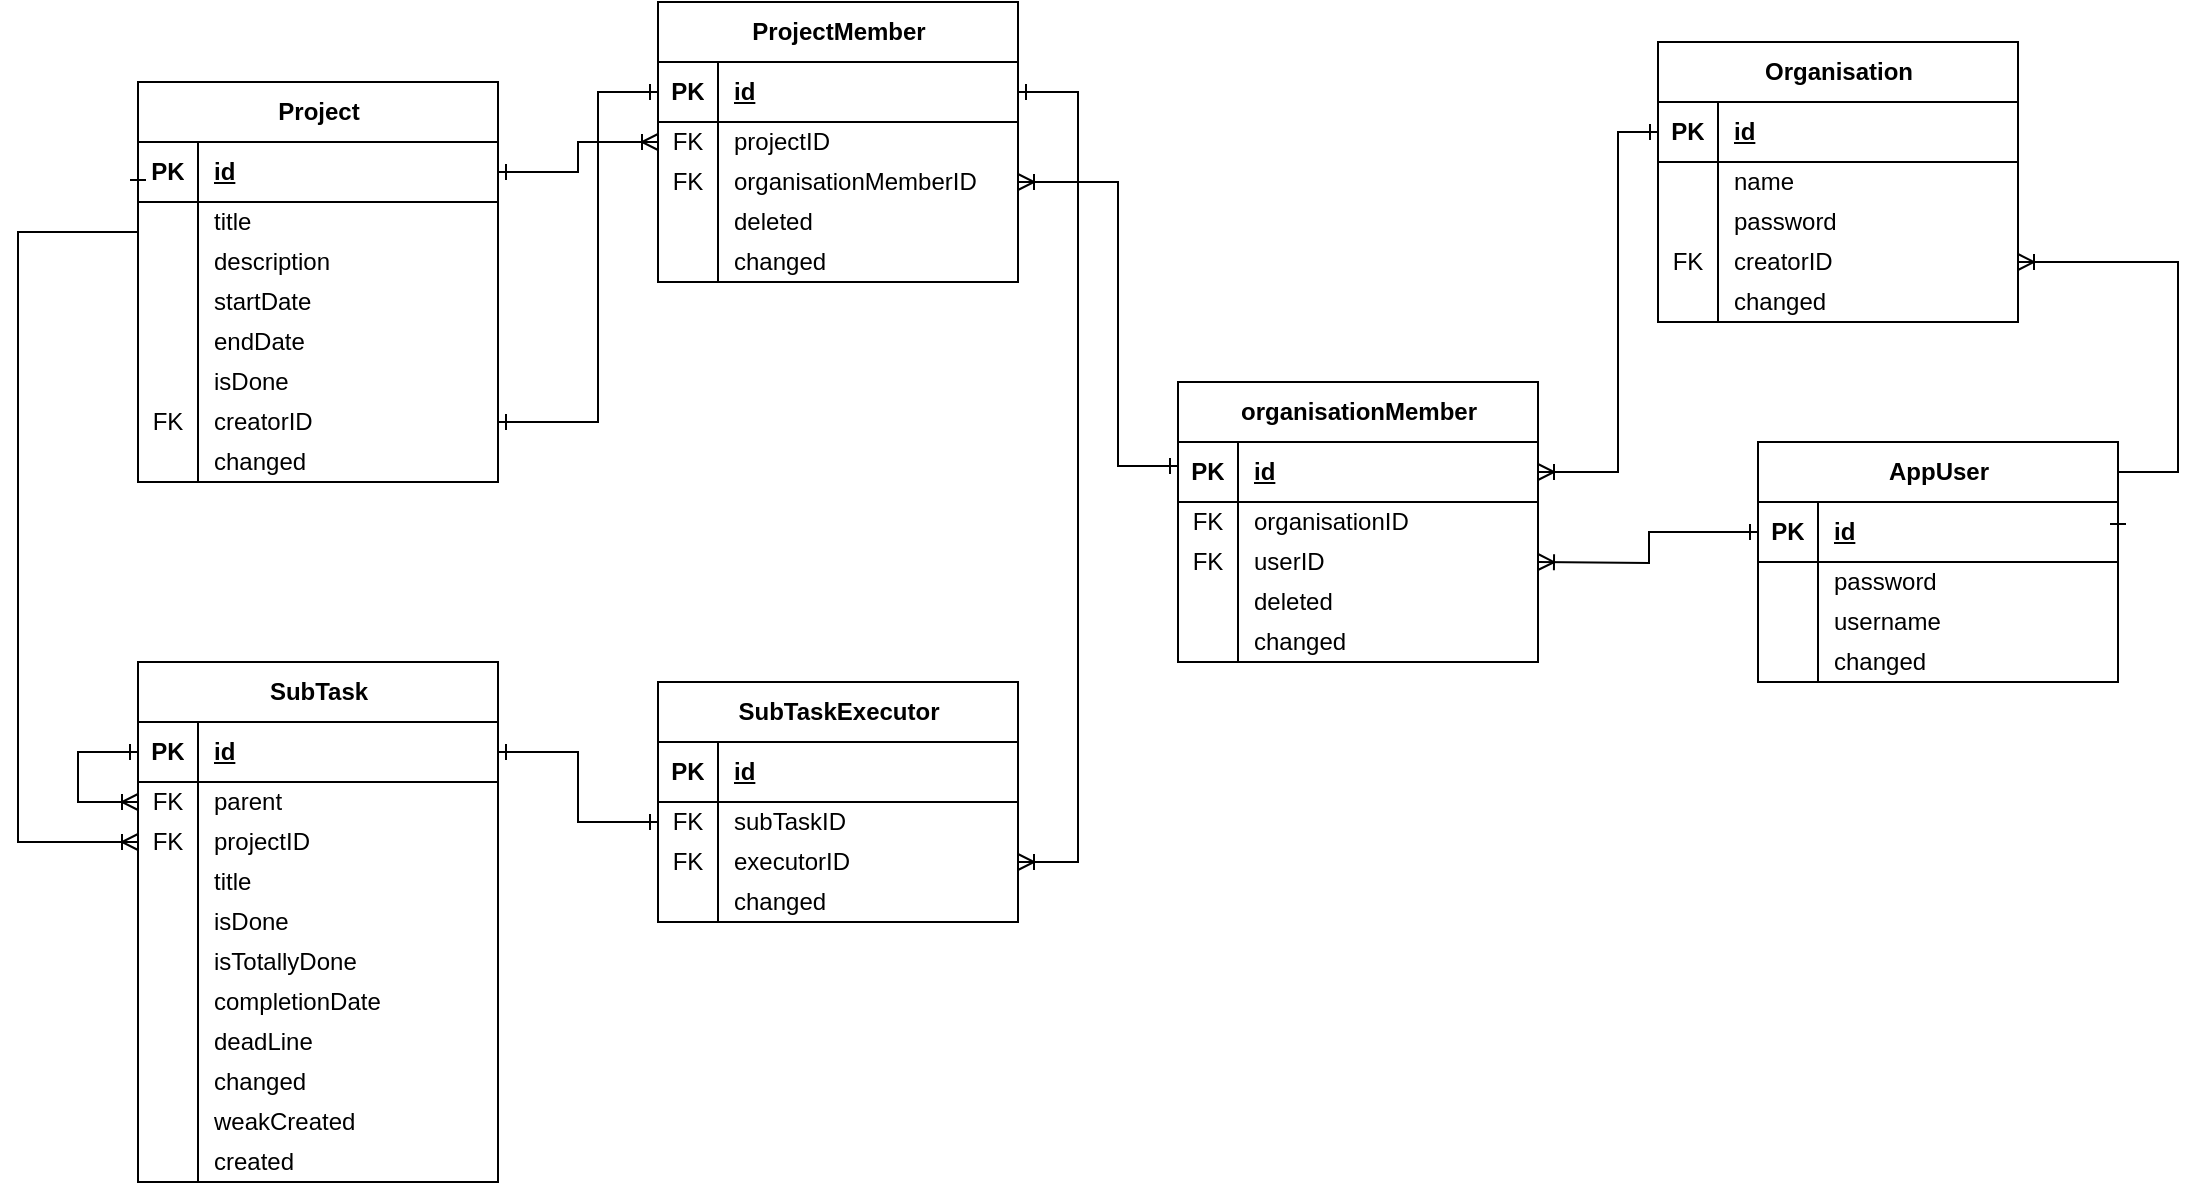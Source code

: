 <mxfile version="24.2.8" type="device">
  <diagram name="Страница — 1" id="cQFUB8mlWY_ENc4pTZEH">
    <mxGraphModel dx="1667" dy="476" grid="1" gridSize="10" guides="1" tooltips="1" connect="1" arrows="1" fold="1" page="1" pageScale="1" pageWidth="827" pageHeight="1169" math="0" shadow="0">
      <root>
        <mxCell id="0" />
        <mxCell id="1" parent="0" />
        <mxCell id="GuCEMrcvuJSYRwJ9OCAR-1" value="AppUser" style="shape=table;startSize=30;container=1;collapsible=1;childLayout=tableLayout;fixedRows=1;rowLines=0;fontStyle=1;align=center;resizeLast=1;html=1;" vertex="1" parent="1">
          <mxGeometry x="330" y="580" width="180" height="120" as="geometry" />
        </mxCell>
        <mxCell id="GuCEMrcvuJSYRwJ9OCAR-2" value="" style="shape=tableRow;horizontal=0;startSize=0;swimlaneHead=0;swimlaneBody=0;fillColor=none;collapsible=0;dropTarget=0;points=[[0,0.5],[1,0.5]];portConstraint=eastwest;top=0;left=0;right=0;bottom=1;" vertex="1" parent="GuCEMrcvuJSYRwJ9OCAR-1">
          <mxGeometry y="30" width="180" height="30" as="geometry" />
        </mxCell>
        <mxCell id="GuCEMrcvuJSYRwJ9OCAR-3" value="PK" style="shape=partialRectangle;connectable=0;fillColor=none;top=0;left=0;bottom=0;right=0;fontStyle=1;overflow=hidden;whiteSpace=wrap;html=1;" vertex="1" parent="GuCEMrcvuJSYRwJ9OCAR-2">
          <mxGeometry width="30" height="30" as="geometry">
            <mxRectangle width="30" height="30" as="alternateBounds" />
          </mxGeometry>
        </mxCell>
        <mxCell id="GuCEMrcvuJSYRwJ9OCAR-4" value="id" style="shape=partialRectangle;connectable=0;fillColor=none;top=0;left=0;bottom=0;right=0;align=left;spacingLeft=6;fontStyle=5;overflow=hidden;whiteSpace=wrap;html=1;" vertex="1" parent="GuCEMrcvuJSYRwJ9OCAR-2">
          <mxGeometry x="30" width="150" height="30" as="geometry">
            <mxRectangle width="150" height="30" as="alternateBounds" />
          </mxGeometry>
        </mxCell>
        <mxCell id="GuCEMrcvuJSYRwJ9OCAR-5" value="" style="shape=tableRow;horizontal=0;startSize=0;swimlaneHead=0;swimlaneBody=0;fillColor=none;collapsible=0;dropTarget=0;points=[[0,0.5],[1,0.5]];portConstraint=eastwest;top=0;left=0;right=0;bottom=0;" vertex="1" parent="GuCEMrcvuJSYRwJ9OCAR-1">
          <mxGeometry y="60" width="180" height="20" as="geometry" />
        </mxCell>
        <mxCell id="GuCEMrcvuJSYRwJ9OCAR-6" value="" style="shape=partialRectangle;connectable=0;fillColor=none;top=0;left=0;bottom=0;right=0;editable=1;overflow=hidden;whiteSpace=wrap;html=1;" vertex="1" parent="GuCEMrcvuJSYRwJ9OCAR-5">
          <mxGeometry width="30" height="20" as="geometry">
            <mxRectangle width="30" height="20" as="alternateBounds" />
          </mxGeometry>
        </mxCell>
        <mxCell id="GuCEMrcvuJSYRwJ9OCAR-7" value="password" style="shape=partialRectangle;connectable=0;fillColor=none;top=0;left=0;bottom=0;right=0;align=left;spacingLeft=6;overflow=hidden;whiteSpace=wrap;html=1;" vertex="1" parent="GuCEMrcvuJSYRwJ9OCAR-5">
          <mxGeometry x="30" width="150" height="20" as="geometry">
            <mxRectangle width="150" height="20" as="alternateBounds" />
          </mxGeometry>
        </mxCell>
        <mxCell id="GuCEMrcvuJSYRwJ9OCAR-8" value="" style="shape=tableRow;horizontal=0;startSize=0;swimlaneHead=0;swimlaneBody=0;fillColor=none;collapsible=0;dropTarget=0;points=[[0,0.5],[1,0.5]];portConstraint=eastwest;top=0;left=0;right=0;bottom=0;" vertex="1" parent="GuCEMrcvuJSYRwJ9OCAR-1">
          <mxGeometry y="80" width="180" height="20" as="geometry" />
        </mxCell>
        <mxCell id="GuCEMrcvuJSYRwJ9OCAR-9" value="" style="shape=partialRectangle;connectable=0;fillColor=none;top=0;left=0;bottom=0;right=0;editable=1;overflow=hidden;whiteSpace=wrap;html=1;" vertex="1" parent="GuCEMrcvuJSYRwJ9OCAR-8">
          <mxGeometry width="30" height="20" as="geometry">
            <mxRectangle width="30" height="20" as="alternateBounds" />
          </mxGeometry>
        </mxCell>
        <mxCell id="GuCEMrcvuJSYRwJ9OCAR-10" value="username" style="shape=partialRectangle;connectable=0;fillColor=none;top=0;left=0;bottom=0;right=0;align=left;spacingLeft=6;overflow=hidden;whiteSpace=wrap;html=1;" vertex="1" parent="GuCEMrcvuJSYRwJ9OCAR-8">
          <mxGeometry x="30" width="150" height="20" as="geometry">
            <mxRectangle width="150" height="20" as="alternateBounds" />
          </mxGeometry>
        </mxCell>
        <mxCell id="GuCEMrcvuJSYRwJ9OCAR-11" value="" style="shape=tableRow;horizontal=0;startSize=0;swimlaneHead=0;swimlaneBody=0;fillColor=none;collapsible=0;dropTarget=0;points=[[0,0.5],[1,0.5]];portConstraint=eastwest;top=0;left=0;right=0;bottom=0;" vertex="1" parent="GuCEMrcvuJSYRwJ9OCAR-1">
          <mxGeometry y="100" width="180" height="20" as="geometry" />
        </mxCell>
        <mxCell id="GuCEMrcvuJSYRwJ9OCAR-12" value="" style="shape=partialRectangle;connectable=0;fillColor=none;top=0;left=0;bottom=0;right=0;editable=1;overflow=hidden;whiteSpace=wrap;html=1;" vertex="1" parent="GuCEMrcvuJSYRwJ9OCAR-11">
          <mxGeometry width="30" height="20" as="geometry">
            <mxRectangle width="30" height="20" as="alternateBounds" />
          </mxGeometry>
        </mxCell>
        <mxCell id="GuCEMrcvuJSYRwJ9OCAR-13" value="changed" style="shape=partialRectangle;connectable=0;fillColor=none;top=0;left=0;bottom=0;right=0;align=left;spacingLeft=6;overflow=hidden;whiteSpace=wrap;html=1;" vertex="1" parent="GuCEMrcvuJSYRwJ9OCAR-11">
          <mxGeometry x="30" width="150" height="20" as="geometry">
            <mxRectangle width="150" height="20" as="alternateBounds" />
          </mxGeometry>
        </mxCell>
        <mxCell id="GuCEMrcvuJSYRwJ9OCAR-14" value="Organisation" style="shape=table;startSize=30;container=1;collapsible=1;childLayout=tableLayout;fixedRows=1;rowLines=0;fontStyle=1;align=center;resizeLast=1;html=1;" vertex="1" parent="1">
          <mxGeometry x="280" y="380" width="180" height="140" as="geometry" />
        </mxCell>
        <mxCell id="GuCEMrcvuJSYRwJ9OCAR-15" value="" style="shape=tableRow;horizontal=0;startSize=0;swimlaneHead=0;swimlaneBody=0;fillColor=none;collapsible=0;dropTarget=0;points=[[0,0.5],[1,0.5]];portConstraint=eastwest;top=0;left=0;right=0;bottom=1;" vertex="1" parent="GuCEMrcvuJSYRwJ9OCAR-14">
          <mxGeometry y="30" width="180" height="30" as="geometry" />
        </mxCell>
        <mxCell id="GuCEMrcvuJSYRwJ9OCAR-16" value="PK" style="shape=partialRectangle;connectable=0;fillColor=none;top=0;left=0;bottom=0;right=0;fontStyle=1;overflow=hidden;whiteSpace=wrap;html=1;" vertex="1" parent="GuCEMrcvuJSYRwJ9OCAR-15">
          <mxGeometry width="30" height="30" as="geometry">
            <mxRectangle width="30" height="30" as="alternateBounds" />
          </mxGeometry>
        </mxCell>
        <mxCell id="GuCEMrcvuJSYRwJ9OCAR-17" value="id" style="shape=partialRectangle;connectable=0;fillColor=none;top=0;left=0;bottom=0;right=0;align=left;spacingLeft=6;fontStyle=5;overflow=hidden;whiteSpace=wrap;html=1;" vertex="1" parent="GuCEMrcvuJSYRwJ9OCAR-15">
          <mxGeometry x="30" width="150" height="30" as="geometry">
            <mxRectangle width="150" height="30" as="alternateBounds" />
          </mxGeometry>
        </mxCell>
        <mxCell id="GuCEMrcvuJSYRwJ9OCAR-18" value="" style="shape=tableRow;horizontal=0;startSize=0;swimlaneHead=0;swimlaneBody=0;fillColor=none;collapsible=0;dropTarget=0;points=[[0,0.5],[1,0.5]];portConstraint=eastwest;top=0;left=0;right=0;bottom=0;" vertex="1" parent="GuCEMrcvuJSYRwJ9OCAR-14">
          <mxGeometry y="60" width="180" height="20" as="geometry" />
        </mxCell>
        <mxCell id="GuCEMrcvuJSYRwJ9OCAR-19" value="" style="shape=partialRectangle;connectable=0;fillColor=none;top=0;left=0;bottom=0;right=0;editable=1;overflow=hidden;whiteSpace=wrap;html=1;" vertex="1" parent="GuCEMrcvuJSYRwJ9OCAR-18">
          <mxGeometry width="30" height="20" as="geometry">
            <mxRectangle width="30" height="20" as="alternateBounds" />
          </mxGeometry>
        </mxCell>
        <mxCell id="GuCEMrcvuJSYRwJ9OCAR-20" value="name" style="shape=partialRectangle;connectable=0;fillColor=none;top=0;left=0;bottom=0;right=0;align=left;spacingLeft=6;overflow=hidden;whiteSpace=wrap;html=1;" vertex="1" parent="GuCEMrcvuJSYRwJ9OCAR-18">
          <mxGeometry x="30" width="150" height="20" as="geometry">
            <mxRectangle width="150" height="20" as="alternateBounds" />
          </mxGeometry>
        </mxCell>
        <mxCell id="GuCEMrcvuJSYRwJ9OCAR-21" value="" style="shape=tableRow;horizontal=0;startSize=0;swimlaneHead=0;swimlaneBody=0;fillColor=none;collapsible=0;dropTarget=0;points=[[0,0.5],[1,0.5]];portConstraint=eastwest;top=0;left=0;right=0;bottom=0;" vertex="1" parent="GuCEMrcvuJSYRwJ9OCAR-14">
          <mxGeometry y="80" width="180" height="20" as="geometry" />
        </mxCell>
        <mxCell id="GuCEMrcvuJSYRwJ9OCAR-22" value="" style="shape=partialRectangle;connectable=0;fillColor=none;top=0;left=0;bottom=0;right=0;editable=1;overflow=hidden;whiteSpace=wrap;html=1;" vertex="1" parent="GuCEMrcvuJSYRwJ9OCAR-21">
          <mxGeometry width="30" height="20" as="geometry">
            <mxRectangle width="30" height="20" as="alternateBounds" />
          </mxGeometry>
        </mxCell>
        <mxCell id="GuCEMrcvuJSYRwJ9OCAR-23" value="password" style="shape=partialRectangle;connectable=0;fillColor=none;top=0;left=0;bottom=0;right=0;align=left;spacingLeft=6;overflow=hidden;whiteSpace=wrap;html=1;" vertex="1" parent="GuCEMrcvuJSYRwJ9OCAR-21">
          <mxGeometry x="30" width="150" height="20" as="geometry">
            <mxRectangle width="150" height="20" as="alternateBounds" />
          </mxGeometry>
        </mxCell>
        <mxCell id="GuCEMrcvuJSYRwJ9OCAR-24" value="" style="shape=tableRow;horizontal=0;startSize=0;swimlaneHead=0;swimlaneBody=0;fillColor=none;collapsible=0;dropTarget=0;points=[[0,0.5],[1,0.5]];portConstraint=eastwest;top=0;left=0;right=0;bottom=0;" vertex="1" parent="GuCEMrcvuJSYRwJ9OCAR-14">
          <mxGeometry y="100" width="180" height="20" as="geometry" />
        </mxCell>
        <mxCell id="GuCEMrcvuJSYRwJ9OCAR-25" value="FK" style="shape=partialRectangle;connectable=0;fillColor=none;top=0;left=0;bottom=0;right=0;editable=1;overflow=hidden;whiteSpace=wrap;html=1;" vertex="1" parent="GuCEMrcvuJSYRwJ9OCAR-24">
          <mxGeometry width="30" height="20" as="geometry">
            <mxRectangle width="30" height="20" as="alternateBounds" />
          </mxGeometry>
        </mxCell>
        <mxCell id="GuCEMrcvuJSYRwJ9OCAR-26" value="creatorID" style="shape=partialRectangle;connectable=0;fillColor=none;top=0;left=0;bottom=0;right=0;align=left;spacingLeft=6;overflow=hidden;whiteSpace=wrap;html=1;" vertex="1" parent="GuCEMrcvuJSYRwJ9OCAR-24">
          <mxGeometry x="30" width="150" height="20" as="geometry">
            <mxRectangle width="150" height="20" as="alternateBounds" />
          </mxGeometry>
        </mxCell>
        <mxCell id="GuCEMrcvuJSYRwJ9OCAR-123" value="" style="shape=tableRow;horizontal=0;startSize=0;swimlaneHead=0;swimlaneBody=0;fillColor=none;collapsible=0;dropTarget=0;points=[[0,0.5],[1,0.5]];portConstraint=eastwest;top=0;left=0;right=0;bottom=0;" vertex="1" parent="GuCEMrcvuJSYRwJ9OCAR-14">
          <mxGeometry y="120" width="180" height="20" as="geometry" />
        </mxCell>
        <mxCell id="GuCEMrcvuJSYRwJ9OCAR-124" value="" style="shape=partialRectangle;connectable=0;fillColor=none;top=0;left=0;bottom=0;right=0;editable=1;overflow=hidden;whiteSpace=wrap;html=1;" vertex="1" parent="GuCEMrcvuJSYRwJ9OCAR-123">
          <mxGeometry width="30" height="20" as="geometry">
            <mxRectangle width="30" height="20" as="alternateBounds" />
          </mxGeometry>
        </mxCell>
        <mxCell id="GuCEMrcvuJSYRwJ9OCAR-125" value="changed" style="shape=partialRectangle;connectable=0;fillColor=none;top=0;left=0;bottom=0;right=0;align=left;spacingLeft=6;overflow=hidden;whiteSpace=wrap;html=1;" vertex="1" parent="GuCEMrcvuJSYRwJ9OCAR-123">
          <mxGeometry x="30" width="150" height="20" as="geometry">
            <mxRectangle width="150" height="20" as="alternateBounds" />
          </mxGeometry>
        </mxCell>
        <mxCell id="GuCEMrcvuJSYRwJ9OCAR-40" value="ProjectMember" style="shape=table;startSize=30;container=1;collapsible=1;childLayout=tableLayout;fixedRows=1;rowLines=0;fontStyle=1;align=center;resizeLast=1;html=1;" vertex="1" parent="1">
          <mxGeometry x="-220" y="360" width="180" height="140" as="geometry" />
        </mxCell>
        <mxCell id="GuCEMrcvuJSYRwJ9OCAR-41" value="" style="shape=tableRow;horizontal=0;startSize=0;swimlaneHead=0;swimlaneBody=0;fillColor=none;collapsible=0;dropTarget=0;points=[[0,0.5],[1,0.5]];portConstraint=eastwest;top=0;left=0;right=0;bottom=1;" vertex="1" parent="GuCEMrcvuJSYRwJ9OCAR-40">
          <mxGeometry y="30" width="180" height="30" as="geometry" />
        </mxCell>
        <mxCell id="GuCEMrcvuJSYRwJ9OCAR-42" value="PK" style="shape=partialRectangle;connectable=0;fillColor=none;top=0;left=0;bottom=0;right=0;fontStyle=1;overflow=hidden;whiteSpace=wrap;html=1;" vertex="1" parent="GuCEMrcvuJSYRwJ9OCAR-41">
          <mxGeometry width="30" height="30" as="geometry">
            <mxRectangle width="30" height="30" as="alternateBounds" />
          </mxGeometry>
        </mxCell>
        <mxCell id="GuCEMrcvuJSYRwJ9OCAR-43" value="id" style="shape=partialRectangle;connectable=0;fillColor=none;top=0;left=0;bottom=0;right=0;align=left;spacingLeft=6;fontStyle=5;overflow=hidden;whiteSpace=wrap;html=1;" vertex="1" parent="GuCEMrcvuJSYRwJ9OCAR-41">
          <mxGeometry x="30" width="150" height="30" as="geometry">
            <mxRectangle width="150" height="30" as="alternateBounds" />
          </mxGeometry>
        </mxCell>
        <mxCell id="GuCEMrcvuJSYRwJ9OCAR-44" value="" style="shape=tableRow;horizontal=0;startSize=0;swimlaneHead=0;swimlaneBody=0;fillColor=none;collapsible=0;dropTarget=0;points=[[0,0.5],[1,0.5]];portConstraint=eastwest;top=0;left=0;right=0;bottom=0;" vertex="1" parent="GuCEMrcvuJSYRwJ9OCAR-40">
          <mxGeometry y="60" width="180" height="20" as="geometry" />
        </mxCell>
        <mxCell id="GuCEMrcvuJSYRwJ9OCAR-45" value="FK" style="shape=partialRectangle;connectable=0;fillColor=none;top=0;left=0;bottom=0;right=0;editable=1;overflow=hidden;whiteSpace=wrap;html=1;" vertex="1" parent="GuCEMrcvuJSYRwJ9OCAR-44">
          <mxGeometry width="30" height="20" as="geometry">
            <mxRectangle width="30" height="20" as="alternateBounds" />
          </mxGeometry>
        </mxCell>
        <mxCell id="GuCEMrcvuJSYRwJ9OCAR-46" value="projectID" style="shape=partialRectangle;connectable=0;fillColor=none;top=0;left=0;bottom=0;right=0;align=left;spacingLeft=6;overflow=hidden;whiteSpace=wrap;html=1;" vertex="1" parent="GuCEMrcvuJSYRwJ9OCAR-44">
          <mxGeometry x="30" width="150" height="20" as="geometry">
            <mxRectangle width="150" height="20" as="alternateBounds" />
          </mxGeometry>
        </mxCell>
        <mxCell id="GuCEMrcvuJSYRwJ9OCAR-47" value="" style="shape=tableRow;horizontal=0;startSize=0;swimlaneHead=0;swimlaneBody=0;fillColor=none;collapsible=0;dropTarget=0;points=[[0,0.5],[1,0.5]];portConstraint=eastwest;top=0;left=0;right=0;bottom=0;" vertex="1" parent="GuCEMrcvuJSYRwJ9OCAR-40">
          <mxGeometry y="80" width="180" height="20" as="geometry" />
        </mxCell>
        <mxCell id="GuCEMrcvuJSYRwJ9OCAR-48" value="FK" style="shape=partialRectangle;connectable=0;fillColor=none;top=0;left=0;bottom=0;right=0;editable=1;overflow=hidden;whiteSpace=wrap;html=1;" vertex="1" parent="GuCEMrcvuJSYRwJ9OCAR-47">
          <mxGeometry width="30" height="20" as="geometry">
            <mxRectangle width="30" height="20" as="alternateBounds" />
          </mxGeometry>
        </mxCell>
        <mxCell id="GuCEMrcvuJSYRwJ9OCAR-49" value="organisationMemberID" style="shape=partialRectangle;connectable=0;fillColor=none;top=0;left=0;bottom=0;right=0;align=left;spacingLeft=6;overflow=hidden;whiteSpace=wrap;html=1;" vertex="1" parent="GuCEMrcvuJSYRwJ9OCAR-47">
          <mxGeometry x="30" width="150" height="20" as="geometry">
            <mxRectangle width="150" height="20" as="alternateBounds" />
          </mxGeometry>
        </mxCell>
        <mxCell id="GuCEMrcvuJSYRwJ9OCAR-50" value="" style="shape=tableRow;horizontal=0;startSize=0;swimlaneHead=0;swimlaneBody=0;fillColor=none;collapsible=0;dropTarget=0;points=[[0,0.5],[1,0.5]];portConstraint=eastwest;top=0;left=0;right=0;bottom=0;" vertex="1" parent="GuCEMrcvuJSYRwJ9OCAR-40">
          <mxGeometry y="100" width="180" height="20" as="geometry" />
        </mxCell>
        <mxCell id="GuCEMrcvuJSYRwJ9OCAR-51" value="" style="shape=partialRectangle;connectable=0;fillColor=none;top=0;left=0;bottom=0;right=0;editable=1;overflow=hidden;whiteSpace=wrap;html=1;" vertex="1" parent="GuCEMrcvuJSYRwJ9OCAR-50">
          <mxGeometry width="30" height="20" as="geometry">
            <mxRectangle width="30" height="20" as="alternateBounds" />
          </mxGeometry>
        </mxCell>
        <mxCell id="GuCEMrcvuJSYRwJ9OCAR-52" value="deleted" style="shape=partialRectangle;connectable=0;fillColor=none;top=0;left=0;bottom=0;right=0;align=left;spacingLeft=6;overflow=hidden;whiteSpace=wrap;html=1;" vertex="1" parent="GuCEMrcvuJSYRwJ9OCAR-50">
          <mxGeometry x="30" width="150" height="20" as="geometry">
            <mxRectangle width="150" height="20" as="alternateBounds" />
          </mxGeometry>
        </mxCell>
        <mxCell id="GuCEMrcvuJSYRwJ9OCAR-126" value="" style="shape=tableRow;horizontal=0;startSize=0;swimlaneHead=0;swimlaneBody=0;fillColor=none;collapsible=0;dropTarget=0;points=[[0,0.5],[1,0.5]];portConstraint=eastwest;top=0;left=0;right=0;bottom=0;" vertex="1" parent="GuCEMrcvuJSYRwJ9OCAR-40">
          <mxGeometry y="120" width="180" height="20" as="geometry" />
        </mxCell>
        <mxCell id="GuCEMrcvuJSYRwJ9OCAR-127" value="" style="shape=partialRectangle;connectable=0;fillColor=none;top=0;left=0;bottom=0;right=0;editable=1;overflow=hidden;whiteSpace=wrap;html=1;" vertex="1" parent="GuCEMrcvuJSYRwJ9OCAR-126">
          <mxGeometry width="30" height="20" as="geometry">
            <mxRectangle width="30" height="20" as="alternateBounds" />
          </mxGeometry>
        </mxCell>
        <mxCell id="GuCEMrcvuJSYRwJ9OCAR-128" value="changed" style="shape=partialRectangle;connectable=0;fillColor=none;top=0;left=0;bottom=0;right=0;align=left;spacingLeft=6;overflow=hidden;whiteSpace=wrap;html=1;" vertex="1" parent="GuCEMrcvuJSYRwJ9OCAR-126">
          <mxGeometry x="30" width="150" height="20" as="geometry">
            <mxRectangle width="150" height="20" as="alternateBounds" />
          </mxGeometry>
        </mxCell>
        <mxCell id="GuCEMrcvuJSYRwJ9OCAR-53" value="Project" style="shape=table;startSize=30;container=1;collapsible=1;childLayout=tableLayout;fixedRows=1;rowLines=0;fontStyle=1;align=center;resizeLast=1;html=1;" vertex="1" parent="1">
          <mxGeometry x="-480" y="400" width="180" height="200" as="geometry" />
        </mxCell>
        <mxCell id="GuCEMrcvuJSYRwJ9OCAR-54" value="" style="shape=tableRow;horizontal=0;startSize=0;swimlaneHead=0;swimlaneBody=0;fillColor=none;collapsible=0;dropTarget=0;points=[[0,0.5],[1,0.5]];portConstraint=eastwest;top=0;left=0;right=0;bottom=1;" vertex="1" parent="GuCEMrcvuJSYRwJ9OCAR-53">
          <mxGeometry y="30" width="180" height="30" as="geometry" />
        </mxCell>
        <mxCell id="GuCEMrcvuJSYRwJ9OCAR-55" value="PK" style="shape=partialRectangle;connectable=0;fillColor=none;top=0;left=0;bottom=0;right=0;fontStyle=1;overflow=hidden;whiteSpace=wrap;html=1;" vertex="1" parent="GuCEMrcvuJSYRwJ9OCAR-54">
          <mxGeometry width="30" height="30" as="geometry">
            <mxRectangle width="30" height="30" as="alternateBounds" />
          </mxGeometry>
        </mxCell>
        <mxCell id="GuCEMrcvuJSYRwJ9OCAR-56" value="id" style="shape=partialRectangle;connectable=0;fillColor=none;top=0;left=0;bottom=0;right=0;align=left;spacingLeft=6;fontStyle=5;overflow=hidden;whiteSpace=wrap;html=1;" vertex="1" parent="GuCEMrcvuJSYRwJ9OCAR-54">
          <mxGeometry x="30" width="150" height="30" as="geometry">
            <mxRectangle width="150" height="30" as="alternateBounds" />
          </mxGeometry>
        </mxCell>
        <mxCell id="GuCEMrcvuJSYRwJ9OCAR-57" value="" style="shape=tableRow;horizontal=0;startSize=0;swimlaneHead=0;swimlaneBody=0;fillColor=none;collapsible=0;dropTarget=0;points=[[0,0.5],[1,0.5]];portConstraint=eastwest;top=0;left=0;right=0;bottom=0;" vertex="1" parent="GuCEMrcvuJSYRwJ9OCAR-53">
          <mxGeometry y="60" width="180" height="20" as="geometry" />
        </mxCell>
        <mxCell id="GuCEMrcvuJSYRwJ9OCAR-58" value="" style="shape=partialRectangle;connectable=0;fillColor=none;top=0;left=0;bottom=0;right=0;editable=1;overflow=hidden;whiteSpace=wrap;html=1;" vertex="1" parent="GuCEMrcvuJSYRwJ9OCAR-57">
          <mxGeometry width="30" height="20" as="geometry">
            <mxRectangle width="30" height="20" as="alternateBounds" />
          </mxGeometry>
        </mxCell>
        <mxCell id="GuCEMrcvuJSYRwJ9OCAR-59" value="title" style="shape=partialRectangle;connectable=0;fillColor=none;top=0;left=0;bottom=0;right=0;align=left;spacingLeft=6;overflow=hidden;whiteSpace=wrap;html=1;" vertex="1" parent="GuCEMrcvuJSYRwJ9OCAR-57">
          <mxGeometry x="30" width="150" height="20" as="geometry">
            <mxRectangle width="150" height="20" as="alternateBounds" />
          </mxGeometry>
        </mxCell>
        <mxCell id="GuCEMrcvuJSYRwJ9OCAR-60" value="" style="shape=tableRow;horizontal=0;startSize=0;swimlaneHead=0;swimlaneBody=0;fillColor=none;collapsible=0;dropTarget=0;points=[[0,0.5],[1,0.5]];portConstraint=eastwest;top=0;left=0;right=0;bottom=0;" vertex="1" parent="GuCEMrcvuJSYRwJ9OCAR-53">
          <mxGeometry y="80" width="180" height="20" as="geometry" />
        </mxCell>
        <mxCell id="GuCEMrcvuJSYRwJ9OCAR-61" value="" style="shape=partialRectangle;connectable=0;fillColor=none;top=0;left=0;bottom=0;right=0;editable=1;overflow=hidden;whiteSpace=wrap;html=1;" vertex="1" parent="GuCEMrcvuJSYRwJ9OCAR-60">
          <mxGeometry width="30" height="20" as="geometry">
            <mxRectangle width="30" height="20" as="alternateBounds" />
          </mxGeometry>
        </mxCell>
        <mxCell id="GuCEMrcvuJSYRwJ9OCAR-62" value="description" style="shape=partialRectangle;connectable=0;fillColor=none;top=0;left=0;bottom=0;right=0;align=left;spacingLeft=6;overflow=hidden;whiteSpace=wrap;html=1;" vertex="1" parent="GuCEMrcvuJSYRwJ9OCAR-60">
          <mxGeometry x="30" width="150" height="20" as="geometry">
            <mxRectangle width="150" height="20" as="alternateBounds" />
          </mxGeometry>
        </mxCell>
        <mxCell id="GuCEMrcvuJSYRwJ9OCAR-63" value="" style="shape=tableRow;horizontal=0;startSize=0;swimlaneHead=0;swimlaneBody=0;fillColor=none;collapsible=0;dropTarget=0;points=[[0,0.5],[1,0.5]];portConstraint=eastwest;top=0;left=0;right=0;bottom=0;" vertex="1" parent="GuCEMrcvuJSYRwJ9OCAR-53">
          <mxGeometry y="100" width="180" height="20" as="geometry" />
        </mxCell>
        <mxCell id="GuCEMrcvuJSYRwJ9OCAR-64" value="" style="shape=partialRectangle;connectable=0;fillColor=none;top=0;left=0;bottom=0;right=0;editable=1;overflow=hidden;whiteSpace=wrap;html=1;" vertex="1" parent="GuCEMrcvuJSYRwJ9OCAR-63">
          <mxGeometry width="30" height="20" as="geometry">
            <mxRectangle width="30" height="20" as="alternateBounds" />
          </mxGeometry>
        </mxCell>
        <mxCell id="GuCEMrcvuJSYRwJ9OCAR-65" value="startDate" style="shape=partialRectangle;connectable=0;fillColor=none;top=0;left=0;bottom=0;right=0;align=left;spacingLeft=6;overflow=hidden;whiteSpace=wrap;html=1;" vertex="1" parent="GuCEMrcvuJSYRwJ9OCAR-63">
          <mxGeometry x="30" width="150" height="20" as="geometry">
            <mxRectangle width="150" height="20" as="alternateBounds" />
          </mxGeometry>
        </mxCell>
        <mxCell id="GuCEMrcvuJSYRwJ9OCAR-66" value="" style="shape=tableRow;horizontal=0;startSize=0;swimlaneHead=0;swimlaneBody=0;fillColor=none;collapsible=0;dropTarget=0;points=[[0,0.5],[1,0.5]];portConstraint=eastwest;top=0;left=0;right=0;bottom=0;" vertex="1" parent="GuCEMrcvuJSYRwJ9OCAR-53">
          <mxGeometry y="120" width="180" height="20" as="geometry" />
        </mxCell>
        <mxCell id="GuCEMrcvuJSYRwJ9OCAR-67" value="" style="shape=partialRectangle;connectable=0;fillColor=none;top=0;left=0;bottom=0;right=0;editable=1;overflow=hidden;whiteSpace=wrap;html=1;" vertex="1" parent="GuCEMrcvuJSYRwJ9OCAR-66">
          <mxGeometry width="30" height="20" as="geometry">
            <mxRectangle width="30" height="20" as="alternateBounds" />
          </mxGeometry>
        </mxCell>
        <mxCell id="GuCEMrcvuJSYRwJ9OCAR-68" value="endDate" style="shape=partialRectangle;connectable=0;fillColor=none;top=0;left=0;bottom=0;right=0;align=left;spacingLeft=6;overflow=hidden;whiteSpace=wrap;html=1;" vertex="1" parent="GuCEMrcvuJSYRwJ9OCAR-66">
          <mxGeometry x="30" width="150" height="20" as="geometry">
            <mxRectangle width="150" height="20" as="alternateBounds" />
          </mxGeometry>
        </mxCell>
        <mxCell id="GuCEMrcvuJSYRwJ9OCAR-69" value="" style="shape=tableRow;horizontal=0;startSize=0;swimlaneHead=0;swimlaneBody=0;fillColor=none;collapsible=0;dropTarget=0;points=[[0,0.5],[1,0.5]];portConstraint=eastwest;top=0;left=0;right=0;bottom=0;" vertex="1" parent="GuCEMrcvuJSYRwJ9OCAR-53">
          <mxGeometry y="140" width="180" height="20" as="geometry" />
        </mxCell>
        <mxCell id="GuCEMrcvuJSYRwJ9OCAR-70" value="" style="shape=partialRectangle;connectable=0;fillColor=none;top=0;left=0;bottom=0;right=0;editable=1;overflow=hidden;whiteSpace=wrap;html=1;" vertex="1" parent="GuCEMrcvuJSYRwJ9OCAR-69">
          <mxGeometry width="30" height="20" as="geometry">
            <mxRectangle width="30" height="20" as="alternateBounds" />
          </mxGeometry>
        </mxCell>
        <mxCell id="GuCEMrcvuJSYRwJ9OCAR-71" value="isDone" style="shape=partialRectangle;connectable=0;fillColor=none;top=0;left=0;bottom=0;right=0;align=left;spacingLeft=6;overflow=hidden;whiteSpace=wrap;html=1;" vertex="1" parent="GuCEMrcvuJSYRwJ9OCAR-69">
          <mxGeometry x="30" width="150" height="20" as="geometry">
            <mxRectangle width="150" height="20" as="alternateBounds" />
          </mxGeometry>
        </mxCell>
        <mxCell id="GuCEMrcvuJSYRwJ9OCAR-72" value="" style="shape=tableRow;horizontal=0;startSize=0;swimlaneHead=0;swimlaneBody=0;fillColor=none;collapsible=0;dropTarget=0;points=[[0,0.5],[1,0.5]];portConstraint=eastwest;top=0;left=0;right=0;bottom=0;" vertex="1" parent="GuCEMrcvuJSYRwJ9OCAR-53">
          <mxGeometry y="160" width="180" height="20" as="geometry" />
        </mxCell>
        <mxCell id="GuCEMrcvuJSYRwJ9OCAR-73" value="FK" style="shape=partialRectangle;connectable=0;fillColor=none;top=0;left=0;bottom=0;right=0;editable=1;overflow=hidden;whiteSpace=wrap;html=1;" vertex="1" parent="GuCEMrcvuJSYRwJ9OCAR-72">
          <mxGeometry width="30" height="20" as="geometry">
            <mxRectangle width="30" height="20" as="alternateBounds" />
          </mxGeometry>
        </mxCell>
        <mxCell id="GuCEMrcvuJSYRwJ9OCAR-74" value="creatorID" style="shape=partialRectangle;connectable=0;fillColor=none;top=0;left=0;bottom=0;right=0;align=left;spacingLeft=6;overflow=hidden;whiteSpace=wrap;html=1;" vertex="1" parent="GuCEMrcvuJSYRwJ9OCAR-72">
          <mxGeometry x="30" width="150" height="20" as="geometry">
            <mxRectangle width="150" height="20" as="alternateBounds" />
          </mxGeometry>
        </mxCell>
        <mxCell id="GuCEMrcvuJSYRwJ9OCAR-135" value="" style="shape=tableRow;horizontal=0;startSize=0;swimlaneHead=0;swimlaneBody=0;fillColor=none;collapsible=0;dropTarget=0;points=[[0,0.5],[1,0.5]];portConstraint=eastwest;top=0;left=0;right=0;bottom=0;" vertex="1" parent="GuCEMrcvuJSYRwJ9OCAR-53">
          <mxGeometry y="180" width="180" height="20" as="geometry" />
        </mxCell>
        <mxCell id="GuCEMrcvuJSYRwJ9OCAR-136" value="" style="shape=partialRectangle;connectable=0;fillColor=none;top=0;left=0;bottom=0;right=0;editable=1;overflow=hidden;whiteSpace=wrap;html=1;" vertex="1" parent="GuCEMrcvuJSYRwJ9OCAR-135">
          <mxGeometry width="30" height="20" as="geometry">
            <mxRectangle width="30" height="20" as="alternateBounds" />
          </mxGeometry>
        </mxCell>
        <mxCell id="GuCEMrcvuJSYRwJ9OCAR-137" value="changed" style="shape=partialRectangle;connectable=0;fillColor=none;top=0;left=0;bottom=0;right=0;align=left;spacingLeft=6;overflow=hidden;whiteSpace=wrap;html=1;" vertex="1" parent="GuCEMrcvuJSYRwJ9OCAR-135">
          <mxGeometry x="30" width="150" height="20" as="geometry">
            <mxRectangle width="150" height="20" as="alternateBounds" />
          </mxGeometry>
        </mxCell>
        <mxCell id="GuCEMrcvuJSYRwJ9OCAR-75" value="SubTask" style="shape=table;startSize=30;container=1;collapsible=1;childLayout=tableLayout;fixedRows=1;rowLines=0;fontStyle=1;align=center;resizeLast=1;html=1;" vertex="1" parent="1">
          <mxGeometry x="-480" y="690" width="180" height="260" as="geometry" />
        </mxCell>
        <mxCell id="GuCEMrcvuJSYRwJ9OCAR-76" value="" style="shape=tableRow;horizontal=0;startSize=0;swimlaneHead=0;swimlaneBody=0;fillColor=none;collapsible=0;dropTarget=0;points=[[0,0.5],[1,0.5]];portConstraint=eastwest;top=0;left=0;right=0;bottom=1;" vertex="1" parent="GuCEMrcvuJSYRwJ9OCAR-75">
          <mxGeometry y="30" width="180" height="30" as="geometry" />
        </mxCell>
        <mxCell id="GuCEMrcvuJSYRwJ9OCAR-77" value="PK" style="shape=partialRectangle;connectable=0;fillColor=none;top=0;left=0;bottom=0;right=0;fontStyle=1;overflow=hidden;whiteSpace=wrap;html=1;" vertex="1" parent="GuCEMrcvuJSYRwJ9OCAR-76">
          <mxGeometry width="30" height="30" as="geometry">
            <mxRectangle width="30" height="30" as="alternateBounds" />
          </mxGeometry>
        </mxCell>
        <mxCell id="GuCEMrcvuJSYRwJ9OCAR-78" value="id" style="shape=partialRectangle;connectable=0;fillColor=none;top=0;left=0;bottom=0;right=0;align=left;spacingLeft=6;fontStyle=5;overflow=hidden;whiteSpace=wrap;html=1;" vertex="1" parent="GuCEMrcvuJSYRwJ9OCAR-76">
          <mxGeometry x="30" width="150" height="30" as="geometry">
            <mxRectangle width="150" height="30" as="alternateBounds" />
          </mxGeometry>
        </mxCell>
        <mxCell id="GuCEMrcvuJSYRwJ9OCAR-79" value="" style="shape=tableRow;horizontal=0;startSize=0;swimlaneHead=0;swimlaneBody=0;fillColor=none;collapsible=0;dropTarget=0;points=[[0,0.5],[1,0.5]];portConstraint=eastwest;top=0;left=0;right=0;bottom=0;" vertex="1" parent="GuCEMrcvuJSYRwJ9OCAR-75">
          <mxGeometry y="60" width="180" height="20" as="geometry" />
        </mxCell>
        <mxCell id="GuCEMrcvuJSYRwJ9OCAR-80" value="FK" style="shape=partialRectangle;connectable=0;fillColor=none;top=0;left=0;bottom=0;right=0;editable=1;overflow=hidden;whiteSpace=wrap;html=1;" vertex="1" parent="GuCEMrcvuJSYRwJ9OCAR-79">
          <mxGeometry width="30" height="20" as="geometry">
            <mxRectangle width="30" height="20" as="alternateBounds" />
          </mxGeometry>
        </mxCell>
        <mxCell id="GuCEMrcvuJSYRwJ9OCAR-81" value="parent" style="shape=partialRectangle;connectable=0;fillColor=none;top=0;left=0;bottom=0;right=0;align=left;spacingLeft=6;overflow=hidden;whiteSpace=wrap;html=1;" vertex="1" parent="GuCEMrcvuJSYRwJ9OCAR-79">
          <mxGeometry x="30" width="150" height="20" as="geometry">
            <mxRectangle width="150" height="20" as="alternateBounds" />
          </mxGeometry>
        </mxCell>
        <mxCell id="GuCEMrcvuJSYRwJ9OCAR-82" value="" style="shape=tableRow;horizontal=0;startSize=0;swimlaneHead=0;swimlaneBody=0;fillColor=none;collapsible=0;dropTarget=0;points=[[0,0.5],[1,0.5]];portConstraint=eastwest;top=0;left=0;right=0;bottom=0;" vertex="1" parent="GuCEMrcvuJSYRwJ9OCAR-75">
          <mxGeometry y="80" width="180" height="20" as="geometry" />
        </mxCell>
        <mxCell id="GuCEMrcvuJSYRwJ9OCAR-83" value="FK" style="shape=partialRectangle;connectable=0;fillColor=none;top=0;left=0;bottom=0;right=0;editable=1;overflow=hidden;whiteSpace=wrap;html=1;" vertex="1" parent="GuCEMrcvuJSYRwJ9OCAR-82">
          <mxGeometry width="30" height="20" as="geometry">
            <mxRectangle width="30" height="20" as="alternateBounds" />
          </mxGeometry>
        </mxCell>
        <mxCell id="GuCEMrcvuJSYRwJ9OCAR-84" value="projectID" style="shape=partialRectangle;connectable=0;fillColor=none;top=0;left=0;bottom=0;right=0;align=left;spacingLeft=6;overflow=hidden;whiteSpace=wrap;html=1;" vertex="1" parent="GuCEMrcvuJSYRwJ9OCAR-82">
          <mxGeometry x="30" width="150" height="20" as="geometry">
            <mxRectangle width="150" height="20" as="alternateBounds" />
          </mxGeometry>
        </mxCell>
        <mxCell id="GuCEMrcvuJSYRwJ9OCAR-85" value="" style="shape=tableRow;horizontal=0;startSize=0;swimlaneHead=0;swimlaneBody=0;fillColor=none;collapsible=0;dropTarget=0;points=[[0,0.5],[1,0.5]];portConstraint=eastwest;top=0;left=0;right=0;bottom=0;" vertex="1" parent="GuCEMrcvuJSYRwJ9OCAR-75">
          <mxGeometry y="100" width="180" height="20" as="geometry" />
        </mxCell>
        <mxCell id="GuCEMrcvuJSYRwJ9OCAR-86" value="" style="shape=partialRectangle;connectable=0;fillColor=none;top=0;left=0;bottom=0;right=0;editable=1;overflow=hidden;whiteSpace=wrap;html=1;" vertex="1" parent="GuCEMrcvuJSYRwJ9OCAR-85">
          <mxGeometry width="30" height="20" as="geometry">
            <mxRectangle width="30" height="20" as="alternateBounds" />
          </mxGeometry>
        </mxCell>
        <mxCell id="GuCEMrcvuJSYRwJ9OCAR-87" value="title" style="shape=partialRectangle;connectable=0;fillColor=none;top=0;left=0;bottom=0;right=0;align=left;spacingLeft=6;overflow=hidden;whiteSpace=wrap;html=1;" vertex="1" parent="GuCEMrcvuJSYRwJ9OCAR-85">
          <mxGeometry x="30" width="150" height="20" as="geometry">
            <mxRectangle width="150" height="20" as="alternateBounds" />
          </mxGeometry>
        </mxCell>
        <mxCell id="GuCEMrcvuJSYRwJ9OCAR-88" value="" style="shape=tableRow;horizontal=0;startSize=0;swimlaneHead=0;swimlaneBody=0;fillColor=none;collapsible=0;dropTarget=0;points=[[0,0.5],[1,0.5]];portConstraint=eastwest;top=0;left=0;right=0;bottom=0;" vertex="1" parent="GuCEMrcvuJSYRwJ9OCAR-75">
          <mxGeometry y="120" width="180" height="20" as="geometry" />
        </mxCell>
        <mxCell id="GuCEMrcvuJSYRwJ9OCAR-89" value="" style="shape=partialRectangle;connectable=0;fillColor=none;top=0;left=0;bottom=0;right=0;editable=1;overflow=hidden;whiteSpace=wrap;html=1;" vertex="1" parent="GuCEMrcvuJSYRwJ9OCAR-88">
          <mxGeometry width="30" height="20" as="geometry">
            <mxRectangle width="30" height="20" as="alternateBounds" />
          </mxGeometry>
        </mxCell>
        <mxCell id="GuCEMrcvuJSYRwJ9OCAR-90" value="isDone" style="shape=partialRectangle;connectable=0;fillColor=none;top=0;left=0;bottom=0;right=0;align=left;spacingLeft=6;overflow=hidden;whiteSpace=wrap;html=1;" vertex="1" parent="GuCEMrcvuJSYRwJ9OCAR-88">
          <mxGeometry x="30" width="150" height="20" as="geometry">
            <mxRectangle width="150" height="20" as="alternateBounds" />
          </mxGeometry>
        </mxCell>
        <mxCell id="GuCEMrcvuJSYRwJ9OCAR-91" value="" style="shape=tableRow;horizontal=0;startSize=0;swimlaneHead=0;swimlaneBody=0;fillColor=none;collapsible=0;dropTarget=0;points=[[0,0.5],[1,0.5]];portConstraint=eastwest;top=0;left=0;right=0;bottom=0;" vertex="1" parent="GuCEMrcvuJSYRwJ9OCAR-75">
          <mxGeometry y="140" width="180" height="20" as="geometry" />
        </mxCell>
        <mxCell id="GuCEMrcvuJSYRwJ9OCAR-92" value="" style="shape=partialRectangle;connectable=0;fillColor=none;top=0;left=0;bottom=0;right=0;editable=1;overflow=hidden;whiteSpace=wrap;html=1;" vertex="1" parent="GuCEMrcvuJSYRwJ9OCAR-91">
          <mxGeometry width="30" height="20" as="geometry">
            <mxRectangle width="30" height="20" as="alternateBounds" />
          </mxGeometry>
        </mxCell>
        <mxCell id="GuCEMrcvuJSYRwJ9OCAR-93" value="isTotallyDone" style="shape=partialRectangle;connectable=0;fillColor=none;top=0;left=0;bottom=0;right=0;align=left;spacingLeft=6;overflow=hidden;whiteSpace=wrap;html=1;" vertex="1" parent="GuCEMrcvuJSYRwJ9OCAR-91">
          <mxGeometry x="30" width="150" height="20" as="geometry">
            <mxRectangle width="150" height="20" as="alternateBounds" />
          </mxGeometry>
        </mxCell>
        <mxCell id="GuCEMrcvuJSYRwJ9OCAR-94" value="" style="shape=tableRow;horizontal=0;startSize=0;swimlaneHead=0;swimlaneBody=0;fillColor=none;collapsible=0;dropTarget=0;points=[[0,0.5],[1,0.5]];portConstraint=eastwest;top=0;left=0;right=0;bottom=0;" vertex="1" parent="GuCEMrcvuJSYRwJ9OCAR-75">
          <mxGeometry y="160" width="180" height="20" as="geometry" />
        </mxCell>
        <mxCell id="GuCEMrcvuJSYRwJ9OCAR-95" value="" style="shape=partialRectangle;connectable=0;fillColor=none;top=0;left=0;bottom=0;right=0;editable=1;overflow=hidden;whiteSpace=wrap;html=1;" vertex="1" parent="GuCEMrcvuJSYRwJ9OCAR-94">
          <mxGeometry width="30" height="20" as="geometry">
            <mxRectangle width="30" height="20" as="alternateBounds" />
          </mxGeometry>
        </mxCell>
        <mxCell id="GuCEMrcvuJSYRwJ9OCAR-96" value="completionDate" style="shape=partialRectangle;connectable=0;fillColor=none;top=0;left=0;bottom=0;right=0;align=left;spacingLeft=6;overflow=hidden;whiteSpace=wrap;html=1;" vertex="1" parent="GuCEMrcvuJSYRwJ9OCAR-94">
          <mxGeometry x="30" width="150" height="20" as="geometry">
            <mxRectangle width="150" height="20" as="alternateBounds" />
          </mxGeometry>
        </mxCell>
        <mxCell id="GuCEMrcvuJSYRwJ9OCAR-97" value="" style="shape=tableRow;horizontal=0;startSize=0;swimlaneHead=0;swimlaneBody=0;fillColor=none;collapsible=0;dropTarget=0;points=[[0,0.5],[1,0.5]];portConstraint=eastwest;top=0;left=0;right=0;bottom=0;" vertex="1" parent="GuCEMrcvuJSYRwJ9OCAR-75">
          <mxGeometry y="180" width="180" height="20" as="geometry" />
        </mxCell>
        <mxCell id="GuCEMrcvuJSYRwJ9OCAR-98" value="" style="shape=partialRectangle;connectable=0;fillColor=none;top=0;left=0;bottom=0;right=0;editable=1;overflow=hidden;whiteSpace=wrap;html=1;" vertex="1" parent="GuCEMrcvuJSYRwJ9OCAR-97">
          <mxGeometry width="30" height="20" as="geometry">
            <mxRectangle width="30" height="20" as="alternateBounds" />
          </mxGeometry>
        </mxCell>
        <mxCell id="GuCEMrcvuJSYRwJ9OCAR-99" value="deadLine" style="shape=partialRectangle;connectable=0;fillColor=none;top=0;left=0;bottom=0;right=0;align=left;spacingLeft=6;overflow=hidden;whiteSpace=wrap;html=1;" vertex="1" parent="GuCEMrcvuJSYRwJ9OCAR-97">
          <mxGeometry x="30" width="150" height="20" as="geometry">
            <mxRectangle width="150" height="20" as="alternateBounds" />
          </mxGeometry>
        </mxCell>
        <mxCell id="GuCEMrcvuJSYRwJ9OCAR-138" value="" style="shape=tableRow;horizontal=0;startSize=0;swimlaneHead=0;swimlaneBody=0;fillColor=none;collapsible=0;dropTarget=0;points=[[0,0.5],[1,0.5]];portConstraint=eastwest;top=0;left=0;right=0;bottom=0;" vertex="1" parent="GuCEMrcvuJSYRwJ9OCAR-75">
          <mxGeometry y="200" width="180" height="20" as="geometry" />
        </mxCell>
        <mxCell id="GuCEMrcvuJSYRwJ9OCAR-139" value="" style="shape=partialRectangle;connectable=0;fillColor=none;top=0;left=0;bottom=0;right=0;editable=1;overflow=hidden;whiteSpace=wrap;html=1;" vertex="1" parent="GuCEMrcvuJSYRwJ9OCAR-138">
          <mxGeometry width="30" height="20" as="geometry">
            <mxRectangle width="30" height="20" as="alternateBounds" />
          </mxGeometry>
        </mxCell>
        <mxCell id="GuCEMrcvuJSYRwJ9OCAR-140" value="changed" style="shape=partialRectangle;connectable=0;fillColor=none;top=0;left=0;bottom=0;right=0;align=left;spacingLeft=6;overflow=hidden;whiteSpace=wrap;html=1;" vertex="1" parent="GuCEMrcvuJSYRwJ9OCAR-138">
          <mxGeometry x="30" width="150" height="20" as="geometry">
            <mxRectangle width="150" height="20" as="alternateBounds" />
          </mxGeometry>
        </mxCell>
        <mxCell id="GuCEMrcvuJSYRwJ9OCAR-141" value="" style="shape=tableRow;horizontal=0;startSize=0;swimlaneHead=0;swimlaneBody=0;fillColor=none;collapsible=0;dropTarget=0;points=[[0,0.5],[1,0.5]];portConstraint=eastwest;top=0;left=0;right=0;bottom=0;" vertex="1" parent="GuCEMrcvuJSYRwJ9OCAR-75">
          <mxGeometry y="220" width="180" height="20" as="geometry" />
        </mxCell>
        <mxCell id="GuCEMrcvuJSYRwJ9OCAR-142" value="" style="shape=partialRectangle;connectable=0;fillColor=none;top=0;left=0;bottom=0;right=0;editable=1;overflow=hidden;whiteSpace=wrap;html=1;" vertex="1" parent="GuCEMrcvuJSYRwJ9OCAR-141">
          <mxGeometry width="30" height="20" as="geometry">
            <mxRectangle width="30" height="20" as="alternateBounds" />
          </mxGeometry>
        </mxCell>
        <mxCell id="GuCEMrcvuJSYRwJ9OCAR-143" value="weakCreated" style="shape=partialRectangle;connectable=0;fillColor=none;top=0;left=0;bottom=0;right=0;align=left;spacingLeft=6;overflow=hidden;whiteSpace=wrap;html=1;" vertex="1" parent="GuCEMrcvuJSYRwJ9OCAR-141">
          <mxGeometry x="30" width="150" height="20" as="geometry">
            <mxRectangle width="150" height="20" as="alternateBounds" />
          </mxGeometry>
        </mxCell>
        <mxCell id="GuCEMrcvuJSYRwJ9OCAR-144" value="" style="shape=tableRow;horizontal=0;startSize=0;swimlaneHead=0;swimlaneBody=0;fillColor=none;collapsible=0;dropTarget=0;points=[[0,0.5],[1,0.5]];portConstraint=eastwest;top=0;left=0;right=0;bottom=0;" vertex="1" parent="GuCEMrcvuJSYRwJ9OCAR-75">
          <mxGeometry y="240" width="180" height="20" as="geometry" />
        </mxCell>
        <mxCell id="GuCEMrcvuJSYRwJ9OCAR-145" value="" style="shape=partialRectangle;connectable=0;fillColor=none;top=0;left=0;bottom=0;right=0;editable=1;overflow=hidden;whiteSpace=wrap;html=1;" vertex="1" parent="GuCEMrcvuJSYRwJ9OCAR-144">
          <mxGeometry width="30" height="20" as="geometry">
            <mxRectangle width="30" height="20" as="alternateBounds" />
          </mxGeometry>
        </mxCell>
        <mxCell id="GuCEMrcvuJSYRwJ9OCAR-146" value="created" style="shape=partialRectangle;connectable=0;fillColor=none;top=0;left=0;bottom=0;right=0;align=left;spacingLeft=6;overflow=hidden;whiteSpace=wrap;html=1;" vertex="1" parent="GuCEMrcvuJSYRwJ9OCAR-144">
          <mxGeometry x="30" width="150" height="20" as="geometry">
            <mxRectangle width="150" height="20" as="alternateBounds" />
          </mxGeometry>
        </mxCell>
        <mxCell id="GuCEMrcvuJSYRwJ9OCAR-100" value="" style="edgeStyle=orthogonalEdgeStyle;fontSize=12;html=1;endArrow=ERone;rounded=0;entryX=0;entryY=0.5;entryDx=0;entryDy=0;exitX=0;exitY=0.5;exitDx=0;exitDy=0;endFill=0;startArrow=ERoneToMany;startFill=0;" edge="1" parent="GuCEMrcvuJSYRwJ9OCAR-75" source="GuCEMrcvuJSYRwJ9OCAR-79" target="GuCEMrcvuJSYRwJ9OCAR-76">
          <mxGeometry width="100" height="100" relative="1" as="geometry">
            <mxPoint x="-100" y="130" as="sourcePoint" />
            <mxPoint y="30" as="targetPoint" />
            <Array as="points">
              <mxPoint x="-30" y="70" />
              <mxPoint x="-30" y="45" />
            </Array>
          </mxGeometry>
        </mxCell>
        <mxCell id="GuCEMrcvuJSYRwJ9OCAR-101" value="SubTaskExecutor" style="shape=table;startSize=30;container=1;collapsible=1;childLayout=tableLayout;fixedRows=1;rowLines=0;fontStyle=1;align=center;resizeLast=1;html=1;" vertex="1" parent="1">
          <mxGeometry x="-220" y="700" width="180" height="120" as="geometry" />
        </mxCell>
        <mxCell id="GuCEMrcvuJSYRwJ9OCAR-102" value="" style="shape=tableRow;horizontal=0;startSize=0;swimlaneHead=0;swimlaneBody=0;fillColor=none;collapsible=0;dropTarget=0;points=[[0,0.5],[1,0.5]];portConstraint=eastwest;top=0;left=0;right=0;bottom=1;" vertex="1" parent="GuCEMrcvuJSYRwJ9OCAR-101">
          <mxGeometry y="30" width="180" height="30" as="geometry" />
        </mxCell>
        <mxCell id="GuCEMrcvuJSYRwJ9OCAR-103" value="PK" style="shape=partialRectangle;connectable=0;fillColor=none;top=0;left=0;bottom=0;right=0;fontStyle=1;overflow=hidden;whiteSpace=wrap;html=1;" vertex="1" parent="GuCEMrcvuJSYRwJ9OCAR-102">
          <mxGeometry width="30" height="30" as="geometry">
            <mxRectangle width="30" height="30" as="alternateBounds" />
          </mxGeometry>
        </mxCell>
        <mxCell id="GuCEMrcvuJSYRwJ9OCAR-104" value="id" style="shape=partialRectangle;connectable=0;fillColor=none;top=0;left=0;bottom=0;right=0;align=left;spacingLeft=6;fontStyle=5;overflow=hidden;whiteSpace=wrap;html=1;" vertex="1" parent="GuCEMrcvuJSYRwJ9OCAR-102">
          <mxGeometry x="30" width="150" height="30" as="geometry">
            <mxRectangle width="150" height="30" as="alternateBounds" />
          </mxGeometry>
        </mxCell>
        <mxCell id="GuCEMrcvuJSYRwJ9OCAR-105" value="" style="shape=tableRow;horizontal=0;startSize=0;swimlaneHead=0;swimlaneBody=0;fillColor=none;collapsible=0;dropTarget=0;points=[[0,0.5],[1,0.5]];portConstraint=eastwest;top=0;left=0;right=0;bottom=0;" vertex="1" parent="GuCEMrcvuJSYRwJ9OCAR-101">
          <mxGeometry y="60" width="180" height="20" as="geometry" />
        </mxCell>
        <mxCell id="GuCEMrcvuJSYRwJ9OCAR-106" value="FK" style="shape=partialRectangle;connectable=0;fillColor=none;top=0;left=0;bottom=0;right=0;editable=1;overflow=hidden;whiteSpace=wrap;html=1;" vertex="1" parent="GuCEMrcvuJSYRwJ9OCAR-105">
          <mxGeometry width="30" height="20" as="geometry">
            <mxRectangle width="30" height="20" as="alternateBounds" />
          </mxGeometry>
        </mxCell>
        <mxCell id="GuCEMrcvuJSYRwJ9OCAR-107" value="subTaskID" style="shape=partialRectangle;connectable=0;fillColor=none;top=0;left=0;bottom=0;right=0;align=left;spacingLeft=6;overflow=hidden;whiteSpace=wrap;html=1;" vertex="1" parent="GuCEMrcvuJSYRwJ9OCAR-105">
          <mxGeometry x="30" width="150" height="20" as="geometry">
            <mxRectangle width="150" height="20" as="alternateBounds" />
          </mxGeometry>
        </mxCell>
        <mxCell id="GuCEMrcvuJSYRwJ9OCAR-108" value="" style="shape=tableRow;horizontal=0;startSize=0;swimlaneHead=0;swimlaneBody=0;fillColor=none;collapsible=0;dropTarget=0;points=[[0,0.5],[1,0.5]];portConstraint=eastwest;top=0;left=0;right=0;bottom=0;" vertex="1" parent="GuCEMrcvuJSYRwJ9OCAR-101">
          <mxGeometry y="80" width="180" height="20" as="geometry" />
        </mxCell>
        <mxCell id="GuCEMrcvuJSYRwJ9OCAR-109" value="FK" style="shape=partialRectangle;connectable=0;fillColor=none;top=0;left=0;bottom=0;right=0;editable=1;overflow=hidden;whiteSpace=wrap;html=1;" vertex="1" parent="GuCEMrcvuJSYRwJ9OCAR-108">
          <mxGeometry width="30" height="20" as="geometry">
            <mxRectangle width="30" height="20" as="alternateBounds" />
          </mxGeometry>
        </mxCell>
        <mxCell id="GuCEMrcvuJSYRwJ9OCAR-110" value="executorID" style="shape=partialRectangle;connectable=0;fillColor=none;top=0;left=0;bottom=0;right=0;align=left;spacingLeft=6;overflow=hidden;whiteSpace=wrap;html=1;" vertex="1" parent="GuCEMrcvuJSYRwJ9OCAR-108">
          <mxGeometry x="30" width="150" height="20" as="geometry">
            <mxRectangle width="150" height="20" as="alternateBounds" />
          </mxGeometry>
        </mxCell>
        <mxCell id="GuCEMrcvuJSYRwJ9OCAR-111" value="" style="shape=tableRow;horizontal=0;startSize=0;swimlaneHead=0;swimlaneBody=0;fillColor=none;collapsible=0;dropTarget=0;points=[[0,0.5],[1,0.5]];portConstraint=eastwest;top=0;left=0;right=0;bottom=0;" vertex="1" parent="GuCEMrcvuJSYRwJ9OCAR-101">
          <mxGeometry y="100" width="180" height="20" as="geometry" />
        </mxCell>
        <mxCell id="GuCEMrcvuJSYRwJ9OCAR-112" value="" style="shape=partialRectangle;connectable=0;fillColor=none;top=0;left=0;bottom=0;right=0;editable=1;overflow=hidden;whiteSpace=wrap;html=1;" vertex="1" parent="GuCEMrcvuJSYRwJ9OCAR-111">
          <mxGeometry width="30" height="20" as="geometry">
            <mxRectangle width="30" height="20" as="alternateBounds" />
          </mxGeometry>
        </mxCell>
        <mxCell id="GuCEMrcvuJSYRwJ9OCAR-113" value="changed" style="shape=partialRectangle;connectable=0;fillColor=none;top=0;left=0;bottom=0;right=0;align=left;spacingLeft=6;overflow=hidden;whiteSpace=wrap;html=1;" vertex="1" parent="GuCEMrcvuJSYRwJ9OCAR-111">
          <mxGeometry x="30" width="150" height="20" as="geometry">
            <mxRectangle width="150" height="20" as="alternateBounds" />
          </mxGeometry>
        </mxCell>
        <mxCell id="GuCEMrcvuJSYRwJ9OCAR-114" value="" style="edgeStyle=orthogonalEdgeStyle;fontSize=12;html=1;endArrow=ERoneToMany;rounded=0;entryX=1;entryY=0.5;entryDx=0;entryDy=0;exitX=0;exitY=0.5;exitDx=0;exitDy=0;startArrow=ERone;startFill=0;" edge="1" parent="1" source="GuCEMrcvuJSYRwJ9OCAR-2">
          <mxGeometry width="100" height="100" relative="1" as="geometry">
            <mxPoint x="320" y="650" as="sourcePoint" />
            <mxPoint x="220" y="640" as="targetPoint" />
          </mxGeometry>
        </mxCell>
        <mxCell id="GuCEMrcvuJSYRwJ9OCAR-115" value="" style="edgeStyle=orthogonalEdgeStyle;fontSize=12;html=1;endArrow=ERoneToMany;rounded=0;entryX=1;entryY=0.5;entryDx=0;entryDy=0;startArrow=ERone;startFill=0;exitX=1;exitY=0.5;exitDx=0;exitDy=0;" edge="1" parent="1" source="GuCEMrcvuJSYRwJ9OCAR-2" target="GuCEMrcvuJSYRwJ9OCAR-24">
          <mxGeometry width="100" height="100" relative="1" as="geometry">
            <mxPoint x="530" y="610" as="sourcePoint" />
            <mxPoint x="520" y="515" as="targetPoint" />
            <Array as="points">
              <mxPoint x="540" y="595" />
              <mxPoint x="540" y="490" />
            </Array>
          </mxGeometry>
        </mxCell>
        <mxCell id="GuCEMrcvuJSYRwJ9OCAR-116" value="" style="edgeStyle=orthogonalEdgeStyle;fontSize=12;html=1;endArrow=ERoneToMany;rounded=0;entryX=1;entryY=0.5;entryDx=0;entryDy=0;exitX=0;exitY=0.5;exitDx=0;exitDy=0;startArrow=ERone;startFill=0;" edge="1" parent="1" source="GuCEMrcvuJSYRwJ9OCAR-15">
          <mxGeometry width="100" height="100" relative="1" as="geometry">
            <mxPoint x="320" y="700" as="sourcePoint" />
            <mxPoint x="220" y="595" as="targetPoint" />
            <Array as="points">
              <mxPoint x="260" y="425" />
              <mxPoint x="260" y="595" />
            </Array>
          </mxGeometry>
        </mxCell>
        <mxCell id="GuCEMrcvuJSYRwJ9OCAR-117" value="" style="edgeStyle=orthogonalEdgeStyle;fontSize=12;html=1;endArrow=ERoneToMany;rounded=0;exitX=0;exitY=0.4;exitDx=0;exitDy=0;entryX=1;entryY=0.5;entryDx=0;entryDy=0;startArrow=ERone;startFill=0;exitPerimeter=0;" edge="1" parent="1" source="GuCEMrcvuJSYRwJ9OCAR-163" target="GuCEMrcvuJSYRwJ9OCAR-47">
          <mxGeometry width="100" height="100" relative="1" as="geometry">
            <mxPoint x="40" y="595" as="sourcePoint" />
            <mxPoint x="50" y="480" as="targetPoint" />
            <Array as="points">
              <mxPoint x="10" y="592" />
              <mxPoint x="10" y="450" />
            </Array>
          </mxGeometry>
        </mxCell>
        <mxCell id="GuCEMrcvuJSYRwJ9OCAR-118" value="" style="fontSize=12;html=1;endArrow=ERoneToMany;startArrow=ERone;rounded=0;edgeStyle=orthogonalEdgeStyle;entryX=0;entryY=0.5;entryDx=0;entryDy=0;exitX=1;exitY=0.5;exitDx=0;exitDy=0;startFill=0;endFill=0;" edge="1" parent="1" source="GuCEMrcvuJSYRwJ9OCAR-54" target="GuCEMrcvuJSYRwJ9OCAR-44">
          <mxGeometry width="100" height="100" relative="1" as="geometry">
            <mxPoint x="-260" y="620" as="sourcePoint" />
            <mxPoint x="-160" y="520" as="targetPoint" />
          </mxGeometry>
        </mxCell>
        <mxCell id="GuCEMrcvuJSYRwJ9OCAR-119" value="" style="edgeStyle=orthogonalEdgeStyle;fontSize=12;html=1;endArrow=ERoneToMany;rounded=0;entryX=1;entryY=0.5;entryDx=0;entryDy=0;exitX=1;exitY=0.5;exitDx=0;exitDy=0;startArrow=ERone;startFill=0;" edge="1" parent="1" source="GuCEMrcvuJSYRwJ9OCAR-41" target="GuCEMrcvuJSYRwJ9OCAR-108">
          <mxGeometry width="100" height="100" relative="1" as="geometry">
            <mxPoint x="10" y="860" as="sourcePoint" />
            <mxPoint x="110" y="760" as="targetPoint" />
            <Array as="points">
              <mxPoint x="-10" y="405" />
              <mxPoint x="-10" y="790" />
            </Array>
          </mxGeometry>
        </mxCell>
        <mxCell id="GuCEMrcvuJSYRwJ9OCAR-120" value="" style="edgeStyle=orthogonalEdgeStyle;fontSize=12;html=1;endArrow=ERone;endFill=0;rounded=0;exitX=0;exitY=0.5;exitDx=0;exitDy=0;entryX=0;entryY=0.5;entryDx=0;entryDy=0;startArrow=ERoneToMany;startFill=0;" edge="1" parent="1" source="GuCEMrcvuJSYRwJ9OCAR-82" target="GuCEMrcvuJSYRwJ9OCAR-54">
          <mxGeometry width="100" height="100" relative="1" as="geometry">
            <mxPoint x="-640" y="820" as="sourcePoint" />
            <mxPoint x="-540" y="720" as="targetPoint" />
            <Array as="points">
              <mxPoint x="-540" y="780" />
              <mxPoint x="-540" y="475" />
            </Array>
          </mxGeometry>
        </mxCell>
        <mxCell id="GuCEMrcvuJSYRwJ9OCAR-121" value="" style="edgeStyle=orthogonalEdgeStyle;fontSize=12;html=1;endArrow=ERone;rounded=0;exitX=1;exitY=0.5;exitDx=0;exitDy=0;entryX=0;entryY=0.5;entryDx=0;entryDy=0;startArrow=ERone;startFill=0;endFill=0;" edge="1" parent="1" source="GuCEMrcvuJSYRwJ9OCAR-76" target="GuCEMrcvuJSYRwJ9OCAR-105">
          <mxGeometry width="100" height="100" relative="1" as="geometry">
            <mxPoint x="-280" y="740" as="sourcePoint" />
            <mxPoint x="-180" y="640" as="targetPoint" />
          </mxGeometry>
        </mxCell>
        <mxCell id="GuCEMrcvuJSYRwJ9OCAR-122" value="" style="edgeStyle=orthogonalEdgeStyle;fontSize=12;html=1;endArrow=ERone;rounded=0;exitX=1;exitY=0.5;exitDx=0;exitDy=0;entryX=0;entryY=0.5;entryDx=0;entryDy=0;startArrow=ERone;startFill=0;endFill=0;" edge="1" parent="1" source="GuCEMrcvuJSYRwJ9OCAR-72" target="GuCEMrcvuJSYRwJ9OCAR-41">
          <mxGeometry width="100" height="100" relative="1" as="geometry">
            <mxPoint x="-280" y="650" as="sourcePoint" />
            <mxPoint x="-180" y="550" as="targetPoint" />
            <Array as="points">
              <mxPoint x="-250" y="570" />
              <mxPoint x="-250" y="405" />
            </Array>
          </mxGeometry>
        </mxCell>
        <mxCell id="GuCEMrcvuJSYRwJ9OCAR-162" value="organisationMember" style="shape=table;startSize=30;container=1;collapsible=1;childLayout=tableLayout;fixedRows=1;rowLines=0;fontStyle=1;align=center;resizeLast=1;html=1;" vertex="1" parent="1">
          <mxGeometry x="40" y="550" width="180" height="140" as="geometry" />
        </mxCell>
        <mxCell id="GuCEMrcvuJSYRwJ9OCAR-163" value="" style="shape=tableRow;horizontal=0;startSize=0;swimlaneHead=0;swimlaneBody=0;fillColor=none;collapsible=0;dropTarget=0;points=[[0,0.5],[1,0.5]];portConstraint=eastwest;top=0;left=0;right=0;bottom=1;" vertex="1" parent="GuCEMrcvuJSYRwJ9OCAR-162">
          <mxGeometry y="30" width="180" height="30" as="geometry" />
        </mxCell>
        <mxCell id="GuCEMrcvuJSYRwJ9OCAR-164" value="PK" style="shape=partialRectangle;connectable=0;fillColor=none;top=0;left=0;bottom=0;right=0;fontStyle=1;overflow=hidden;whiteSpace=wrap;html=1;" vertex="1" parent="GuCEMrcvuJSYRwJ9OCAR-163">
          <mxGeometry width="30" height="30" as="geometry">
            <mxRectangle width="30" height="30" as="alternateBounds" />
          </mxGeometry>
        </mxCell>
        <mxCell id="GuCEMrcvuJSYRwJ9OCAR-165" value="id" style="shape=partialRectangle;connectable=0;fillColor=none;top=0;left=0;bottom=0;right=0;align=left;spacingLeft=6;fontStyle=5;overflow=hidden;whiteSpace=wrap;html=1;" vertex="1" parent="GuCEMrcvuJSYRwJ9OCAR-163">
          <mxGeometry x="30" width="150" height="30" as="geometry">
            <mxRectangle width="150" height="30" as="alternateBounds" />
          </mxGeometry>
        </mxCell>
        <mxCell id="GuCEMrcvuJSYRwJ9OCAR-166" value="" style="shape=tableRow;horizontal=0;startSize=0;swimlaneHead=0;swimlaneBody=0;fillColor=none;collapsible=0;dropTarget=0;points=[[0,0.5],[1,0.5]];portConstraint=eastwest;top=0;left=0;right=0;bottom=0;" vertex="1" parent="GuCEMrcvuJSYRwJ9OCAR-162">
          <mxGeometry y="60" width="180" height="20" as="geometry" />
        </mxCell>
        <mxCell id="GuCEMrcvuJSYRwJ9OCAR-167" value="FK" style="shape=partialRectangle;connectable=0;fillColor=none;top=0;left=0;bottom=0;right=0;editable=1;overflow=hidden;whiteSpace=wrap;html=1;" vertex="1" parent="GuCEMrcvuJSYRwJ9OCAR-166">
          <mxGeometry width="30" height="20" as="geometry">
            <mxRectangle width="30" height="20" as="alternateBounds" />
          </mxGeometry>
        </mxCell>
        <mxCell id="GuCEMrcvuJSYRwJ9OCAR-168" value="organisationID" style="shape=partialRectangle;connectable=0;fillColor=none;top=0;left=0;bottom=0;right=0;align=left;spacingLeft=6;overflow=hidden;whiteSpace=wrap;html=1;" vertex="1" parent="GuCEMrcvuJSYRwJ9OCAR-166">
          <mxGeometry x="30" width="150" height="20" as="geometry">
            <mxRectangle width="150" height="20" as="alternateBounds" />
          </mxGeometry>
        </mxCell>
        <mxCell id="GuCEMrcvuJSYRwJ9OCAR-169" value="" style="shape=tableRow;horizontal=0;startSize=0;swimlaneHead=0;swimlaneBody=0;fillColor=none;collapsible=0;dropTarget=0;points=[[0,0.5],[1,0.5]];portConstraint=eastwest;top=0;left=0;right=0;bottom=0;" vertex="1" parent="GuCEMrcvuJSYRwJ9OCAR-162">
          <mxGeometry y="80" width="180" height="20" as="geometry" />
        </mxCell>
        <mxCell id="GuCEMrcvuJSYRwJ9OCAR-170" value="FK" style="shape=partialRectangle;connectable=0;fillColor=none;top=0;left=0;bottom=0;right=0;editable=1;overflow=hidden;whiteSpace=wrap;html=1;" vertex="1" parent="GuCEMrcvuJSYRwJ9OCAR-169">
          <mxGeometry width="30" height="20" as="geometry">
            <mxRectangle width="30" height="20" as="alternateBounds" />
          </mxGeometry>
        </mxCell>
        <mxCell id="GuCEMrcvuJSYRwJ9OCAR-171" value="userID" style="shape=partialRectangle;connectable=0;fillColor=none;top=0;left=0;bottom=0;right=0;align=left;spacingLeft=6;overflow=hidden;whiteSpace=wrap;html=1;" vertex="1" parent="GuCEMrcvuJSYRwJ9OCAR-169">
          <mxGeometry x="30" width="150" height="20" as="geometry">
            <mxRectangle width="150" height="20" as="alternateBounds" />
          </mxGeometry>
        </mxCell>
        <mxCell id="GuCEMrcvuJSYRwJ9OCAR-172" value="" style="shape=tableRow;horizontal=0;startSize=0;swimlaneHead=0;swimlaneBody=0;fillColor=none;collapsible=0;dropTarget=0;points=[[0,0.5],[1,0.5]];portConstraint=eastwest;top=0;left=0;right=0;bottom=0;" vertex="1" parent="GuCEMrcvuJSYRwJ9OCAR-162">
          <mxGeometry y="100" width="180" height="20" as="geometry" />
        </mxCell>
        <mxCell id="GuCEMrcvuJSYRwJ9OCAR-173" value="" style="shape=partialRectangle;connectable=0;fillColor=none;top=0;left=0;bottom=0;right=0;editable=1;overflow=hidden;whiteSpace=wrap;html=1;" vertex="1" parent="GuCEMrcvuJSYRwJ9OCAR-172">
          <mxGeometry width="30" height="20" as="geometry">
            <mxRectangle width="30" height="20" as="alternateBounds" />
          </mxGeometry>
        </mxCell>
        <mxCell id="GuCEMrcvuJSYRwJ9OCAR-174" value="deleted" style="shape=partialRectangle;connectable=0;fillColor=none;top=0;left=0;bottom=0;right=0;align=left;spacingLeft=6;overflow=hidden;whiteSpace=wrap;html=1;" vertex="1" parent="GuCEMrcvuJSYRwJ9OCAR-172">
          <mxGeometry x="30" width="150" height="20" as="geometry">
            <mxRectangle width="150" height="20" as="alternateBounds" />
          </mxGeometry>
        </mxCell>
        <mxCell id="GuCEMrcvuJSYRwJ9OCAR-175" value="" style="shape=tableRow;horizontal=0;startSize=0;swimlaneHead=0;swimlaneBody=0;fillColor=none;collapsible=0;dropTarget=0;points=[[0,0.5],[1,0.5]];portConstraint=eastwest;top=0;left=0;right=0;bottom=0;" vertex="1" parent="GuCEMrcvuJSYRwJ9OCAR-162">
          <mxGeometry y="120" width="180" height="20" as="geometry" />
        </mxCell>
        <mxCell id="GuCEMrcvuJSYRwJ9OCAR-176" value="" style="shape=partialRectangle;connectable=0;fillColor=none;top=0;left=0;bottom=0;right=0;editable=1;overflow=hidden;whiteSpace=wrap;html=1;" vertex="1" parent="GuCEMrcvuJSYRwJ9OCAR-175">
          <mxGeometry width="30" height="20" as="geometry">
            <mxRectangle width="30" height="20" as="alternateBounds" />
          </mxGeometry>
        </mxCell>
        <mxCell id="GuCEMrcvuJSYRwJ9OCAR-177" value="changed" style="shape=partialRectangle;connectable=0;fillColor=none;top=0;left=0;bottom=0;right=0;align=left;spacingLeft=6;overflow=hidden;whiteSpace=wrap;html=1;" vertex="1" parent="GuCEMrcvuJSYRwJ9OCAR-175">
          <mxGeometry x="30" width="150" height="20" as="geometry">
            <mxRectangle width="150" height="20" as="alternateBounds" />
          </mxGeometry>
        </mxCell>
      </root>
    </mxGraphModel>
  </diagram>
</mxfile>
